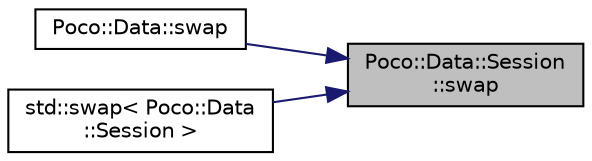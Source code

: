 digraph "Poco::Data::Session::swap"
{
 // LATEX_PDF_SIZE
  edge [fontname="Helvetica",fontsize="10",labelfontname="Helvetica",labelfontsize="10"];
  node [fontname="Helvetica",fontsize="10",shape=record];
  rankdir="RL";
  Node1 [label="Poco::Data::Session\l::swap",height=0.2,width=0.4,color="black", fillcolor="grey75", style="filled", fontcolor="black",tooltip="Destroys the Session."];
  Node1 -> Node2 [dir="back",color="midnightblue",fontsize="10",style="solid",fontname="Helvetica"];
  Node2 [label="Poco::Data::swap",height=0.2,width=0.4,color="black", fillcolor="white", style="filled",URL="$namespacePoco_1_1Data.html#ab7dfd967f6ea0952d43509882e18f9c4",tooltip=" "];
  Node1 -> Node3 [dir="back",color="midnightblue",fontsize="10",style="solid",fontname="Helvetica"];
  Node3 [label="std::swap\< Poco::Data\l::Session \>",height=0.2,width=0.4,color="black", fillcolor="white", style="filled",URL="$namespacestd.html#adc1f8d091e81fa39521f2f664a7f77cb",tooltip="Full template specalization of std:::swap for Session."];
}
